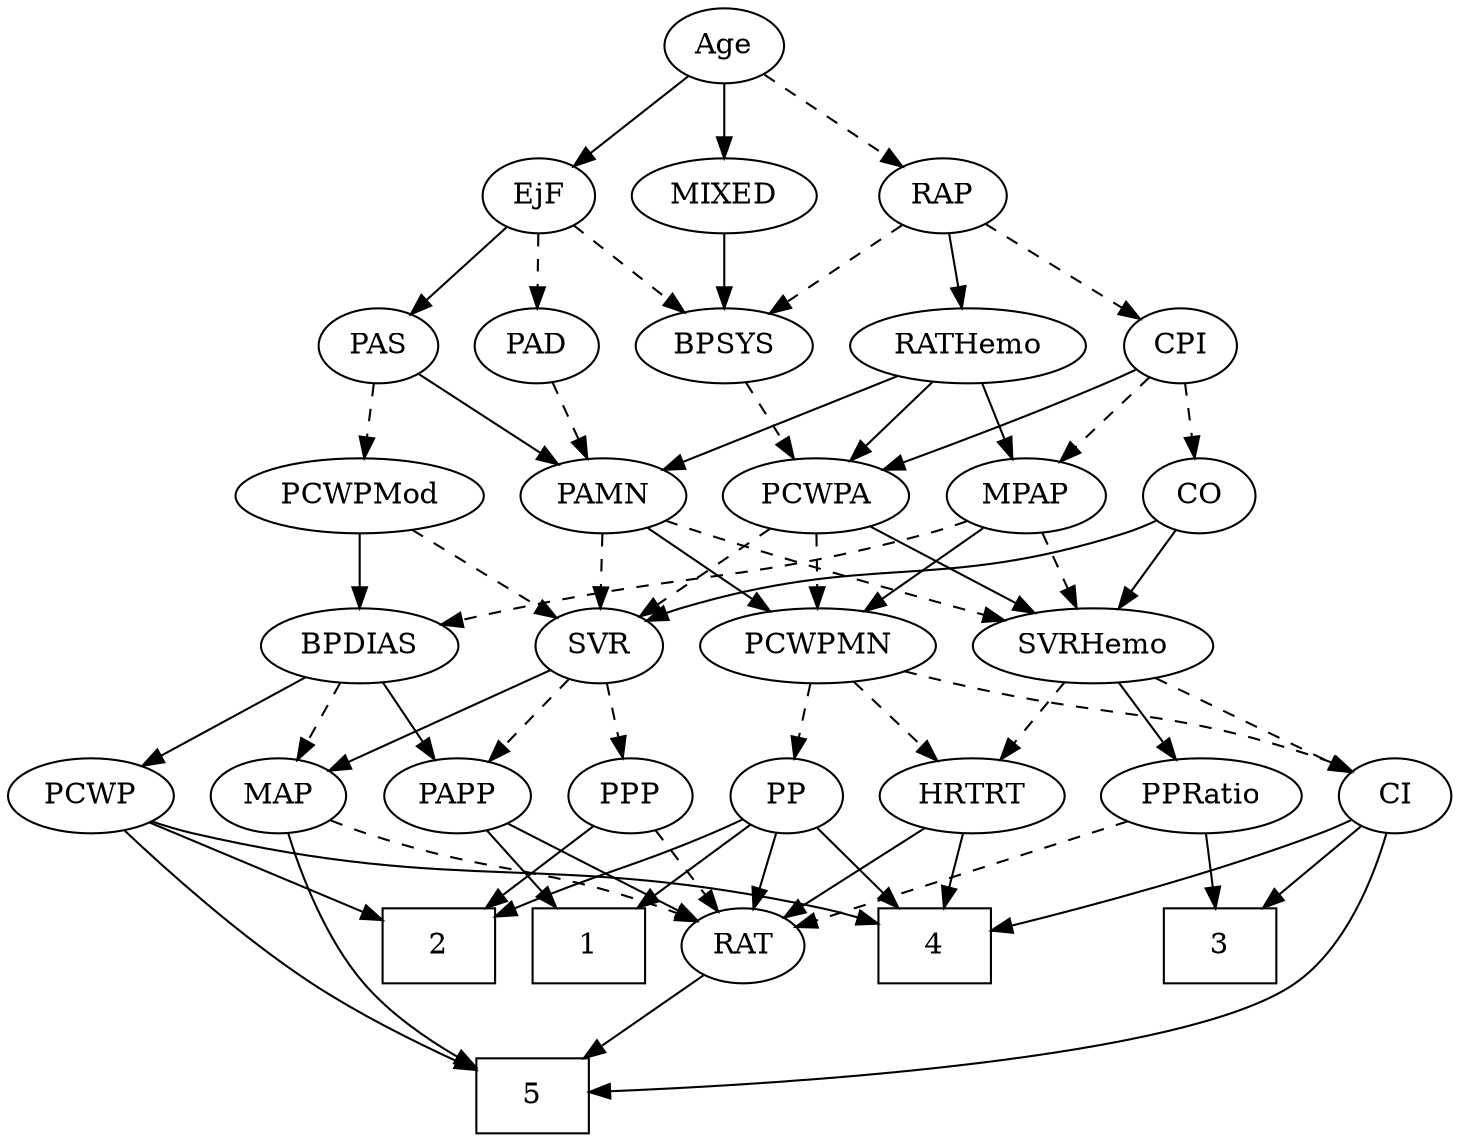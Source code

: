 strict digraph {
	graph [bb="0,0,642.1,540"];
	node [label="\N"];
	1	[height=0.5,
		pos="373,90",
		shape=box,
		width=0.75];
	2	[height=0.5,
		pos="445,90",
		shape=box,
		width=0.75];
	3	[height=0.5,
		pos="97,90",
		shape=box,
		width=0.75];
	4	[height=0.5,
		pos="219,90",
		shape=box,
		width=0.75];
	5	[height=0.5,
		pos="400,18",
		shape=box,
		width=0.75];
	Age	[height=0.5,
		pos="315,522",
		width=0.75];
	EjF	[height=0.5,
		pos="400,450",
		width=0.75];
	Age -> EjF	[pos="e,383.66,464.46 331.39,507.5 343.97,497.14 361.54,482.67 375.75,470.97",
		style=solid];
	RAP	[height=0.5,
		pos="220,450",
		width=0.77632];
	Age -> RAP	[pos="e,237.64,463.99 297.58,508.16 283.07,497.47 262.21,482.1 245.77,469.99",
		style=dashed];
	MIXED	[height=0.5,
		pos="315,450",
		width=1.1193];
	Age -> MIXED	[pos="e,315,468.1 315,503.7 315,495.98 315,486.71 315,478.11",
		style=solid];
	BPSYS	[height=0.5,
		pos="316,378",
		width=1.0471];
	EjF -> BPSYS	[pos="e,333.89,393.91 383.8,435.5 371.85,425.54 355.34,411.78 341.6,400.34",
		style=dashed];
	PAD	[height=0.5,
		pos="400,378",
		width=0.79437];
	EjF -> PAD	[pos="e,400,396.1 400,431.7 400,423.98 400,414.71 400,406.11",
		style=dashed];
	PAS	[height=0.5,
		pos="474,378",
		width=0.75];
	EjF -> PAS	[pos="e,459.05,393.14 414.98,434.83 425.51,424.87 439.78,411.37 451.66,400.14",
		style=solid];
	RAP -> BPSYS	[pos="e,296.04,393.56 238.06,435.83 251.99,425.68 271.52,411.43 287.55,399.74",
		style=dashed];
	RATHemo	[height=0.5,
		pos="211,378",
		width=1.3721];
	RAP -> RATHemo	[pos="e,213.2,396.1 217.78,431.7 216.78,423.98 215.59,414.71 214.49,406.11",
		style=solid];
	CPI	[height=0.5,
		pos="117,378",
		width=0.75];
	RAP -> CPI	[pos="e,135.43,391.52 201.11,436.16 185.04,425.24 161.77,409.43 143.78,397.2",
		style=dashed];
	MIXED -> BPSYS	[pos="e,315.76,396.1 315.25,431.7 315.36,423.98 315.49,414.71 315.61,406.11",
		style=solid];
	MPAP	[height=0.5,
		pos="187,306",
		width=0.97491];
	PCWPMN	[height=0.5,
		pos="282,234",
		width=1.3902];
	MPAP -> PCWPMN	[pos="e,260.82,250.61 206.22,290.83 219.58,280.99 237.63,267.69 252.76,256.54",
		style=solid];
	SVRHemo	[height=0.5,
		pos="164,234",
		width=1.3902];
	MPAP -> SVRHemo	[pos="e,169.68,252.28 181.43,288.05 178.84,280.18 175.7,270.62 172.8,261.79",
		style=dashed];
	BPDIAS	[height=0.5,
		pos="484,234",
		width=1.1735];
	MPAP -> BPDIAS	[pos="e,448.62,244.07 213.27,293.99 219.04,291.81 225.18,289.68 231,288 311.06,264.9 333.63,269.97 415,252 422.71,250.3 430.87,248.38 \
438.79,246.47",
		style=dashed];
	PCWPA	[height=0.5,
		pos="282,306",
		width=1.1555];
	BPSYS -> PCWPA	[pos="e,290.24,323.96 307.94,360.41 303.98,352.25 299.11,342.22 294.66,333.07",
		style=dashed];
	PAMN	[height=0.5,
		pos="378,306",
		width=1.011];
	PAD -> PAMN	[pos="e,383.43,324.28 394.67,360.05 392.22,352.26 389.26,342.82 386.51,334.08",
		style=dashed];
	CO	[height=0.5,
		pos="107,306",
		width=0.75];
	SVR	[height=0.5,
		pos="378,234",
		width=0.77632];
	CO -> SVR	[pos="e,356.84,245.82 127.57,294.16 132.52,291.87 137.87,289.65 143,288 228.17,260.67 255.69,278.88 341,252 343.14,251.33 345.31,250.56 \
347.48,249.73",
		style=solid];
	CO -> SVRHemo	[pos="e,150.46,251.63 119.37,289.81 126.6,280.93 135.9,269.5 144.14,259.39",
		style=solid];
	PAS -> PAMN	[pos="e,397.81,321.45 456.39,364.16 442.29,353.88 422.23,339.25 405.94,327.37",
		style=solid];
	PCWPMod	[height=0.5,
		pos="484,306",
		width=1.4443];
	PAS -> PCWPMod	[pos="e,481.53,324.28 476.42,360.05 477.52,352.35 478.85,343.03 480.09,334.36",
		style=dashed];
	PAMN -> SVR	[pos="e,378,252.1 378,287.7 378,279.98 378,270.71 378,262.11",
		style=dashed];
	PAMN -> PCWPMN	[pos="e,303.2,250.46 358.11,290.5 344.7,280.72 326.78,267.65 311.7,256.65",
		style=solid];
	PAMN -> SVRHemo	[pos="e,201.46,246.07 350,294.14 344.39,292.04 338.53,289.91 333,288 292.13,273.88 245.17,259.28 211.14,248.99",
		style=dashed];
	RATHemo -> MPAP	[pos="e,192.76,323.79 205.19,360.05 202.45,352.06 199.11,342.33 196.05,333.4",
		style=solid];
	RATHemo -> PAMN	[pos="e,351.14,318.26 242.41,363.83 270.59,352.02 311.96,334.68 341.58,322.27",
		style=solid];
	RATHemo -> PCWPA	[pos="e,266.11,322.67 227.47,360.76 236.83,351.53 248.7,339.83 258.97,329.7",
		style=solid];
	CPI -> MPAP	[pos="e,171.54,322.46 131.5,362.5 141,353 153.62,340.38 164.42,329.58",
		style=dashed];
	CPI -> CO	[pos="e,109.47,324.28 114.58,360.05 113.48,352.35 112.15,343.03 110.91,334.36",
		style=dashed];
	CPI -> PCWPA	[pos="e,252.36,318.68 138.24,366.75 143.07,364.48 148.19,362.12 153,360 182.96,346.78 217.26,332.74 242.96,322.43",
		style=solid];
	RAT	[height=0.5,
		pos="301,90",
		width=0.75827];
	RAT -> 5	[pos="e,375.62,36.242 319.16,76.161 332.53,66.703 351.1,53.578 367.06,42.289",
		style=solid];
	MAP	[height=0.5,
		pos="523,162",
		width=0.84854];
	SVR -> MAP	[pos="e,500.19,174.01 399.71,222.52 423.88,210.85 463.18,191.88 490.91,178.49",
		style=solid];
	PPP	[height=0.5,
		pos="366,162",
		width=0.75];
	SVR -> PPP	[pos="e,368.96,180.28 375.1,216.05 373.77,208.35 372.18,199.03 370.69,190.36",
		style=dashed];
	PAPP	[height=0.5,
		pos="443,162",
		width=0.88464];
	SVR -> PAPP	[pos="e,428.79,178.31 391.78,218.15 400.54,208.72 412.05,196.33 421.93,185.69",
		style=dashed];
	PCWPMod -> SVR	[pos="e,397.06,247.59 461,289.81 444.72,279.06 422.81,264.59 405.58,253.22",
		style=dashed];
	PCWPMod -> BPDIAS	[pos="e,484,252.1 484,287.7 484,279.98 484,270.71 484,262.11",
		style=solid];
	PCWPA -> SVR	[pos="e,360.25,247.94 302.36,290.15 316.85,279.59 336.43,265.31 352.05,253.92",
		style=dashed];
	PCWPA -> PCWPMN	[pos="e,282,252.1 282,287.7 282,279.98 282,270.71 282,262.11",
		style=dashed];
	PCWPA -> SVRHemo	[pos="e,188.77,249.7 258.4,291 240.99,280.67 217.03,266.46 197.62,254.94",
		style=solid];
	PP	[height=0.5,
		pos="294,162",
		width=0.75];
	PCWPMN -> PP	[pos="e,291.07,180.1 284.97,215.7 286.29,207.98 287.88,198.71 289.35,190.11",
		style=dashed];
	CI	[height=0.5,
		pos="27,162",
		width=0.75];
	PCWPMN -> CI	[pos="e,47.616,173.68 244.64,221.87 237.48,219.84 230.02,217.8 223,216 152.39,197.9 131.93,203.71 63,180 61.088,179.34 59.143,178.61 57.198,\
177.84",
		style=dashed];
	HRTRT	[height=0.5,
		pos="209,162",
		width=1.1013];
	PCWPMN -> HRTRT	[pos="e,225.34,178.67 265.07,216.76 255.44,207.53 243.24,195.83 232.68,185.7",
		style=dashed];
	PPRatio	[height=0.5,
		pos="112,162",
		width=1.1013];
	SVRHemo -> PPRatio	[pos="e,124.23,179.47 151.68,216.41 145.33,207.87 137.46,197.28 130.41,187.79",
		style=solid];
	SVRHemo -> CI	[pos="e,47.97,173.71 136.28,218.83 113.32,207.11 80.769,190.47 57.167,178.41",
		style=dashed];
	SVRHemo -> HRTRT	[pos="e,198.41,179.47 174.66,216.41 180.1,207.95 186.83,197.49 192.88,188.08",
		style=dashed];
	BPDIAS -> MAP	[pos="e,513.82,179.47 493.24,216.41 497.91,208.04 503.66,197.71 508.87,188.37",
		style=dashed];
	PCWP	[height=0.5,
		pos="607,162",
		width=0.97491];
	BPDIAS -> PCWP	[pos="e,584.41,175.86 508.3,219.17 527.57,208.2 554.65,192.79 575.57,180.89",
		style=solid];
	BPDIAS -> PAPP	[pos="e,452.65,179.47 474.28,216.41 469.38,208.04 463.33,197.71 457.86,188.37",
		style=solid];
	MAP -> 5	[pos="e,427.2,31.859 518.09,144.01 511.9,124.84 499.73,93.523 481,72 468.55,57.694 451.34,45.702 435.98,36.763",
		style=solid];
	MAP -> RAT	[pos="e,322.02,101.79 499.74,150.09 494.62,147.91 489.18,145.75 484,144 420.27,122.48 400.4,130.47 337,108 335.14,107.34 333.25,106.62 \
331.36,105.86",
		style=dashed];
	PP -> 1	[pos="e,353.79,108.02 309.61,147.17 320.01,137.95 333.95,125.6 346.11,114.82",
		style=solid];
	PP -> 2	[pos="e,417.89,103.85 315.3,150.88 320.13,148.61 325.23,146.21 330,144 362.4,128.97 372.52,124.83 408.67,108.12",
		style=solid];
	PP -> 4	[pos="e,237.34,108.11 278.82,146.83 269.08,137.75 256.19,125.71 244.87,115.14",
		style=solid];
	PP -> RAT	[pos="e,299.29,108.1 295.73,143.7 296.5,135.98 297.43,126.71 298.29,118.11",
		style=solid];
	PPP -> 2	[pos="e,425.79,108.02 381.61,147.17 392.01,137.95 405.95,125.6 418.11,114.82",
		style=solid];
	PPP -> RAT	[pos="e,314.76,105.82 352.22,146.15 343.34,136.6 331.64,123.99 321.66,113.25",
		style=dashed];
	PPRatio -> 3	[pos="e,100.7,108.28 108.37,144.05 106.7,136.26 104.68,126.82 102.8,118.08",
		style=solid];
	PPRatio -> RAT	[pos="e,277.75,99.612 141.95,149.91 176.39,137.15 232.74,116.28 268.3,103.11",
		style=dashed];
	PCWP -> 2	[pos="e,472.04,102.69 580.97,149.75 554.02,138.11 511.68,119.81 481.41,106.73",
		style=solid];
	PCWP -> 4	[pos="e,246.41,102.32 580.82,149.66 575.04,147.51 568.88,145.47 563,144 433.56,111.71 394.67,139.34 265,108 262.03,107.28 259,106.43 255.97,\
105.5",
		style=solid];
	PCWP -> 5	[pos="e,427.2,30.254 591.95,145.47 573.07,126.54 539.14,94.334 506,72 484.1,57.243 457.52,43.961 436.45,34.385",
		style=solid];
	CI -> 3	[pos="e,79.796,108.2 41.504,146.5 50.462,137.54 62.187,125.81 72.55,115.45",
		style=solid];
	CI -> 4	[pos="e,191.88,99.182 48.143,150.53 52.979,148.27 58.13,145.97 63,144 103.08,127.79 150.21,112.25 182.1,102.23",
		style=solid];
	CI -> 5	[pos="e,372.76,19.818 28.485,143.97 31.231,123.53 39.016,89.796 61,72 106.77,34.952 284.03,23.517 362.39,20.23",
		style=solid];
	PAPP -> 1	[pos="e,390.13,108.13 427.81,145.81 418.88,136.88 407.38,125.38 397.23,115.23",
		style=solid];
	PAPP -> RAT	[pos="e,322.26,101.48 419.87,149.6 395.79,137.73 357.97,119.08 331.47,106.02",
		style=solid];
	HRTRT -> 4	[pos="e,216.56,108.1 211.47,143.7 212.57,135.98 213.9,126.71 215.13,118.11",
		style=solid];
	HRTRT -> RAT	[pos="e,283.69,104.17 228.51,146.15 242.18,135.75 260.58,121.75 275.42,110.46",
		style=solid];
}
